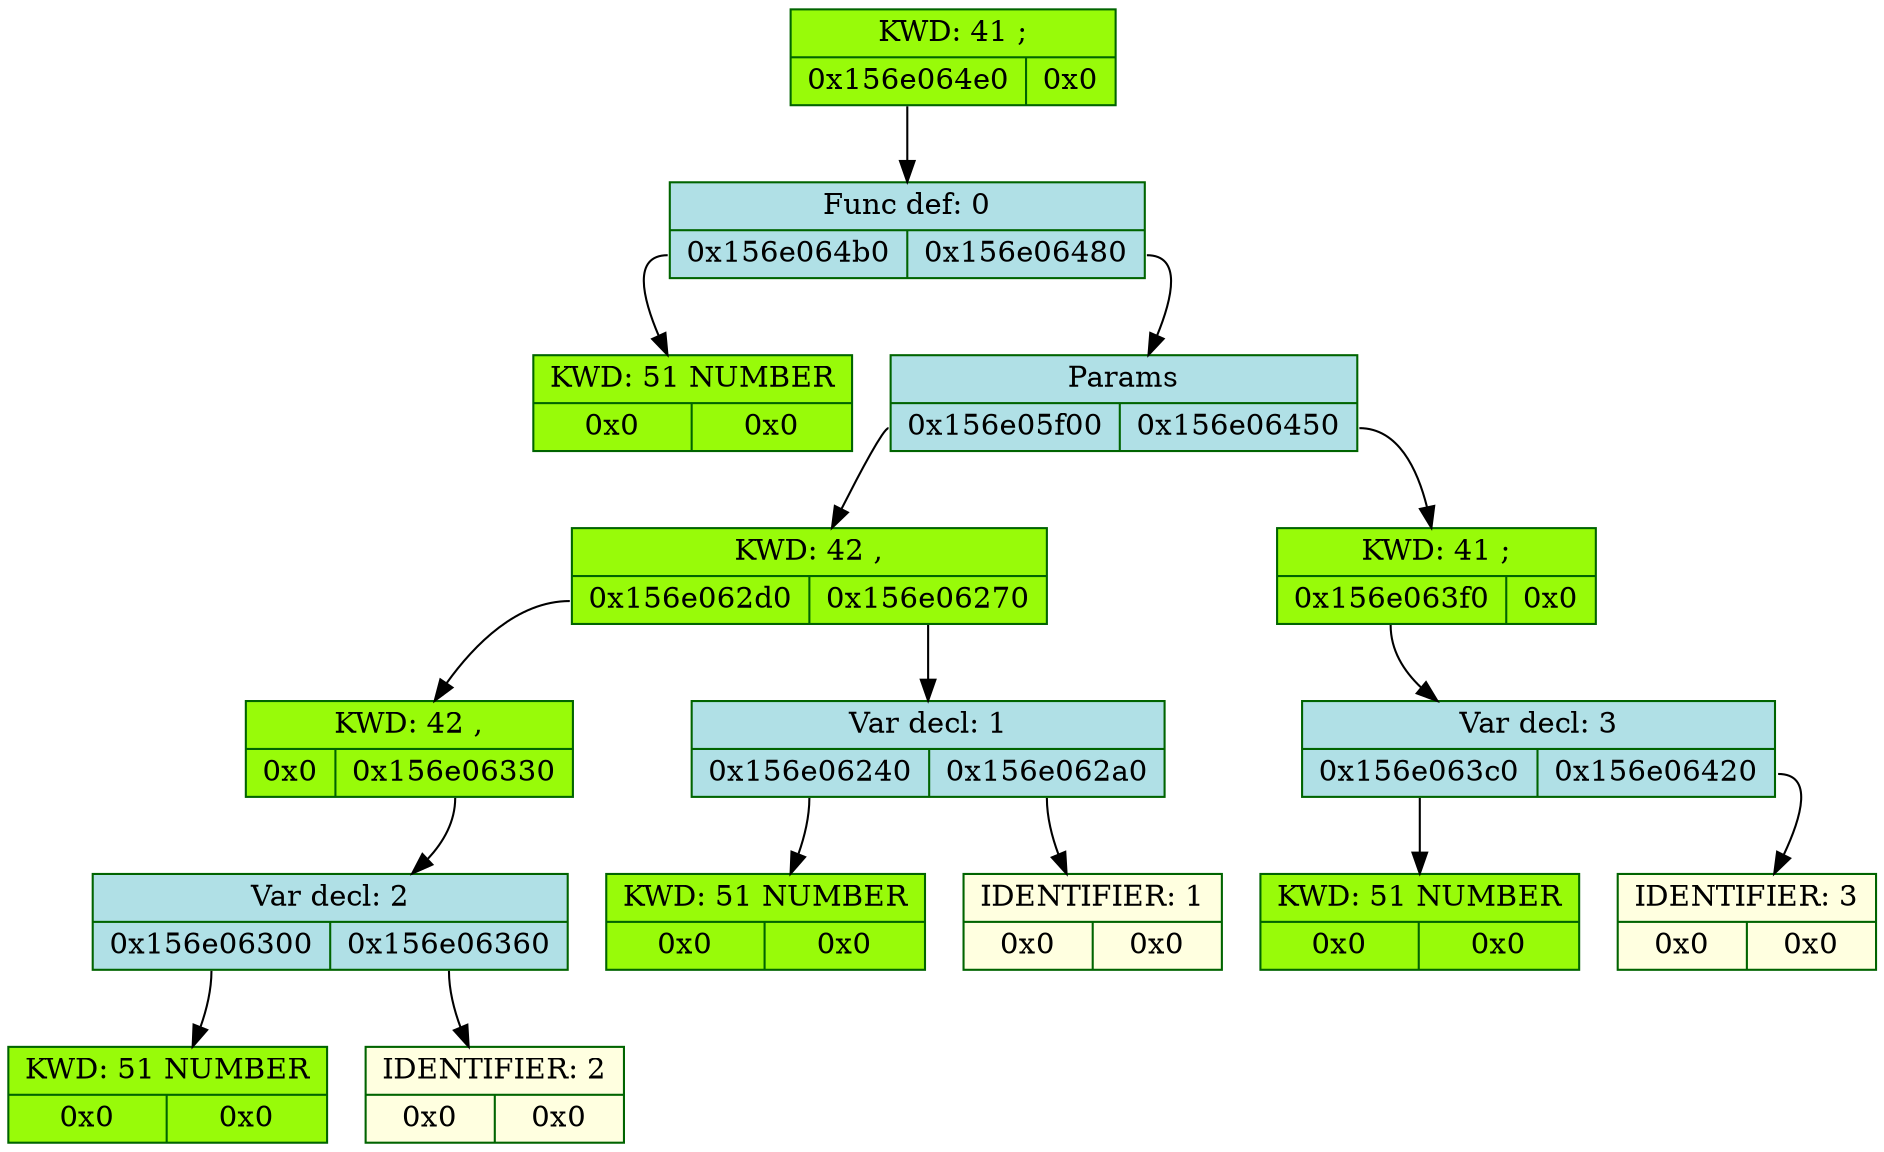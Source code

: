 digraph D{
	rankdir = TB

	node_5752513808 [color = "darkgreen", style = "filled", shape = "record", fillcolor = "#98FB9" label = "{KWD: 41 ;  | {<fl5752513808> 0x156e064e0 | <fr5752513808> 0x0}}"]
	node_5752513808: <fl5752513808> -> node_5752513760 [color = "black", arrowhead = "normal", label = ""]
	node_5752513760 [color = "darkgreen", style = "filled", shape = "record", fillcolor = "#B0E0E6" label = "{Func def: 0  | {<fl5752513760> 0x156e064b0 | <fr5752513760> 0x156e06480}}"]
	node_5752513760: <fl5752513760> -> node_5752513712 [color = "black", arrowhead = "normal", label = ""]
	node_5752513712 [color = "darkgreen", style = "filled", shape = "record", fillcolor = "#98FB9" label = "{KWD: 51 NUMBER  | {<fl5752513712> 0x0 | <fr5752513712> 0x0}}"]
	node_5752513760: <fr5752513760> -> node_5752513664 [color = "black", arrowhead = "normal", label = ""]
	node_5752513664 [color = "darkgreen", style = "filled", shape = "record", fillcolor = "#B0E0E6" label = "{Params  | {<fl5752513664> 0x156e05f00 | <fr5752513664> 0x156e06450}}"]
	node_5752513664: <fl5752513664> -> node_5752512256 [color = "black", arrowhead = "normal", label = ""]
	node_5752512256 [color = "darkgreen", style = "filled", shape = "record", fillcolor = "#98FB9" label = "{KWD: 42 ,  | {<fl5752512256> 0x156e062d0 | <fr5752512256> 0x156e06270}}"]
	node_5752512256: <fl5752512256> -> node_5752513232 [color = "black", arrowhead = "normal", label = ""]
	node_5752513232 [color = "darkgreen", style = "filled", shape = "record", fillcolor = "#98FB9" label = "{KWD: 42 ,  | {<fl5752513232> 0x0 | <fr5752513232> 0x156e06330}}"]
	node_5752513232: <fr5752513232> -> node_5752513328 [color = "black", arrowhead = "normal", label = ""]
	node_5752513328 [color = "darkgreen", style = "filled", shape = "record", fillcolor = "#B0E0E6" label = "{Var decl: 2 | {<fl5752513328> 0x156e06300 | <fr5752513328> 0x156e06360}}"]
	node_5752513328: <fl5752513328> -> node_5752513280 [color = "black", arrowhead = "normal", label = ""]
	node_5752513280 [color = "darkgreen", style = "filled", shape = "record", fillcolor = "#98FB9" label = "{KWD: 51 NUMBER  | {<fl5752513280> 0x0 | <fr5752513280> 0x0}}"]
	node_5752513328: <fr5752513328> -> node_5752513376 [color = "black", arrowhead = "normal", label = ""]
	node_5752513376 [color = "darkgreen", style = "filled", shape = "record", fillcolor = "#FFFFE0" label = "{IDENTIFIER: 2 | {<fl5752513376> 0x0 | <fr5752513376> 0x0}}"]
	node_5752512256: <fr5752512256> -> node_5752513136 [color = "black", arrowhead = "normal", label = ""]
	node_5752513136 [color = "darkgreen", style = "filled", shape = "record", fillcolor = "#B0E0E6" label = "{Var decl: 1 | {<fl5752513136> 0x156e06240 | <fr5752513136> 0x156e062a0}}"]
	node_5752513136: <fl5752513136> -> node_5752513088 [color = "black", arrowhead = "normal", label = ""]
	node_5752513088 [color = "darkgreen", style = "filled", shape = "record", fillcolor = "#98FB9" label = "{KWD: 51 NUMBER  | {<fl5752513088> 0x0 | <fr5752513088> 0x0}}"]
	node_5752513136: <fr5752513136> -> node_5752513184 [color = "black", arrowhead = "normal", label = ""]
	node_5752513184 [color = "darkgreen", style = "filled", shape = "record", fillcolor = "#FFFFE0" label = "{IDENTIFIER: 1 | {<fl5752513184> 0x0 | <fr5752513184> 0x0}}"]
	node_5752513664: <fr5752513664> -> node_5752513616 [color = "black", arrowhead = "normal", label = ""]
	node_5752513616 [color = "darkgreen", style = "filled", shape = "record", fillcolor = "#98FB9" label = "{KWD: 41 ;  | {<fl5752513616> 0x156e063f0 | <fr5752513616> 0x0}}"]
	node_5752513616: <fl5752513616> -> node_5752513520 [color = "black", arrowhead = "normal", label = ""]
	node_5752513520 [color = "darkgreen", style = "filled", shape = "record", fillcolor = "#B0E0E6" label = "{Var decl: 3 | {<fl5752513520> 0x156e063c0 | <fr5752513520> 0x156e06420}}"]
	node_5752513520: <fl5752513520> -> node_5752513472 [color = "black", arrowhead = "normal", label = ""]
	node_5752513472 [color = "darkgreen", style = "filled", shape = "record", fillcolor = "#98FB9" label = "{KWD: 51 NUMBER  | {<fl5752513472> 0x0 | <fr5752513472> 0x0}}"]
	node_5752513520: <fr5752513520> -> node_5752513568 [color = "black", arrowhead = "normal", label = ""]
	node_5752513568 [color = "darkgreen", style = "filled", shape = "record", fillcolor = "#FFFFE0" label = "{IDENTIFIER: 3 | {<fl5752513568> 0x0 | <fr5752513568> 0x0}}"]
}